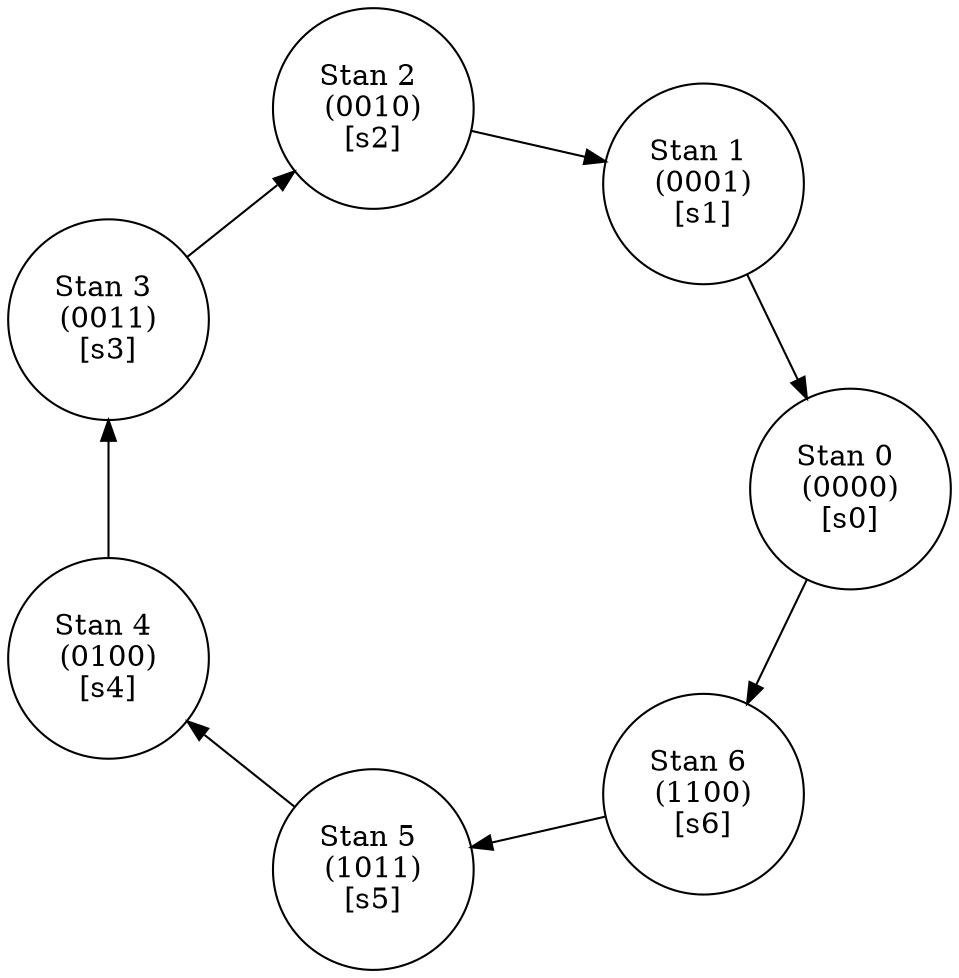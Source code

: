 digraph{
   layout = circo;
   node [shape=circle];
   s6 [label=<Stan 6 <br/>(1100)<br/>[s6]>]
   s5 [label=<Stan 5 <br/>(1011)<br/>[s5]>]
   s4 [label=<Stan 4 <br/>(0100)<br/>[s4]>]
   s3 [label=<Stan 3 <br/>(0011)<br/>[s3]>]
   s2 [label=<Stan 2 <br/>(0010)<br/>[s2]>]
   s1 [label=<Stan 1 <br/>(0001)<br/>[s1]>]
   s0 [label=<Stan 0 <br/>(0000)<br/>[s0]>]
   


   s6 -> s5 -> s4 -> s3 -> s2 -> s1 -> s0 -> s6
}
